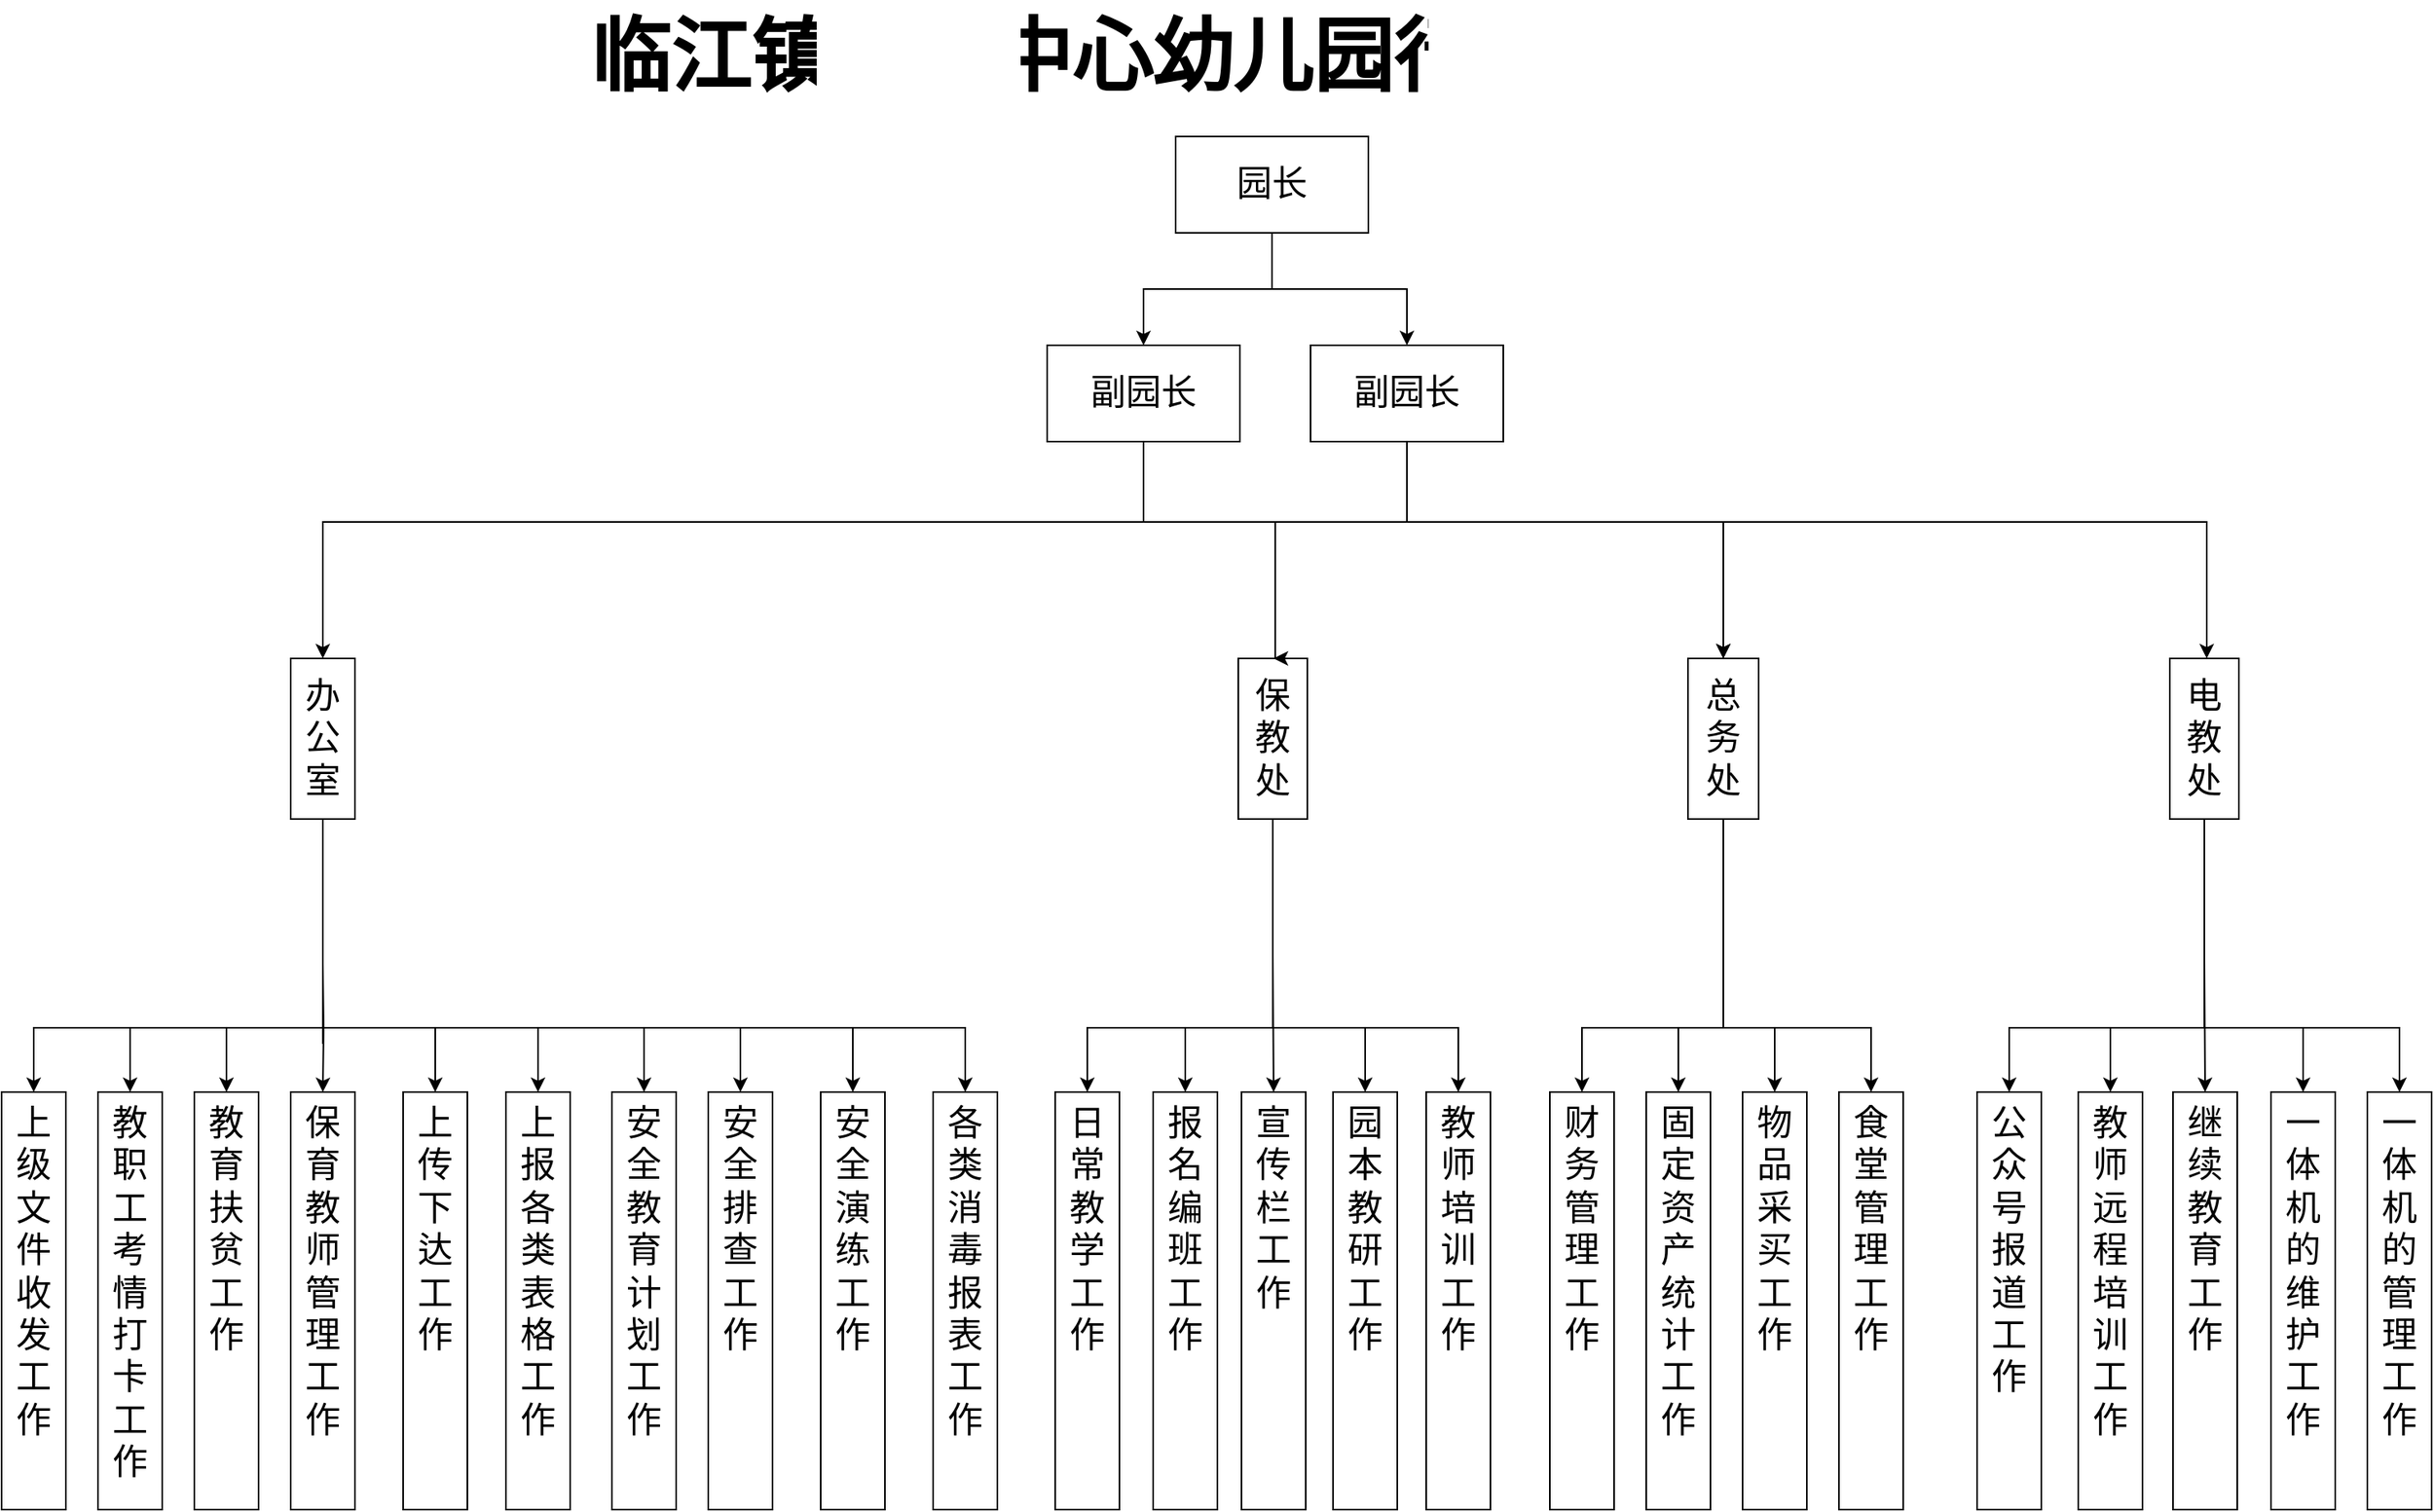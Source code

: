 <mxfile version="14.8.0" type="github">
  <diagram id="EPdFTwsxXow6yKQpClQg" name="Page-1">
    <mxGraphModel dx="1447" dy="767" grid="1" gridSize="10" guides="1" tooltips="1" connect="1" arrows="1" fold="1" page="1" pageScale="1" pageWidth="827" pageHeight="1169" math="0" shadow="0">
      <root>
        <mxCell id="0" />
        <mxCell id="1" parent="0" />
        <mxCell id="B3mxXPaatogXchF34-ks-50" style="edgeStyle=orthogonalEdgeStyle;rounded=0;orthogonalLoop=1;jettySize=auto;html=1;entryX=0.5;entryY=0;entryDx=0;entryDy=0;fontFamily=Verdana;fontSize=22;labelBorderColor=none;" parent="1" target="B3mxXPaatogXchF34-ks-20" edge="1">
          <mxGeometry relative="1" as="geometry">
            <mxPoint x="270" y="700" as="sourcePoint" />
            <Array as="points">
              <mxPoint x="90" y="700" />
            </Array>
          </mxGeometry>
        </mxCell>
        <mxCell id="B3mxXPaatogXchF34-ks-51" style="edgeStyle=orthogonalEdgeStyle;rounded=0;orthogonalLoop=1;jettySize=auto;html=1;entryX=0.5;entryY=0;entryDx=0;entryDy=0;fontFamily=Verdana;fontSize=22;exitX=0.5;exitY=1;exitDx=0;exitDy=0;labelBorderColor=none;" parent="1" target="B3mxXPaatogXchF34-ks-21" edge="1">
          <mxGeometry relative="1" as="geometry">
            <mxPoint x="270" y="660" as="sourcePoint" />
            <Array as="points">
              <mxPoint x="270" y="700" />
              <mxPoint x="150" y="700" />
            </Array>
          </mxGeometry>
        </mxCell>
        <mxCell id="B3mxXPaatogXchF34-ks-52" style="edgeStyle=orthogonalEdgeStyle;rounded=0;orthogonalLoop=1;jettySize=auto;html=1;entryX=0.5;entryY=0;entryDx=0;entryDy=0;fontFamily=Verdana;fontSize=22;labelBorderColor=none;" parent="1" target="B3mxXPaatogXchF34-ks-22" edge="1">
          <mxGeometry relative="1" as="geometry">
            <mxPoint x="270" y="580" as="sourcePoint" />
            <Array as="points">
              <mxPoint x="270" y="700" />
              <mxPoint x="210" y="700" />
            </Array>
          </mxGeometry>
        </mxCell>
        <mxCell id="B3mxXPaatogXchF34-ks-53" style="edgeStyle=orthogonalEdgeStyle;rounded=0;orthogonalLoop=1;jettySize=auto;html=1;entryX=0.5;entryY=0;entryDx=0;entryDy=0;fontFamily=Verdana;fontSize=22;exitX=0.5;exitY=1;exitDx=0;exitDy=0;labelBorderColor=none;" parent="1" target="B3mxXPaatogXchF34-ks-23" edge="1">
          <mxGeometry relative="1" as="geometry">
            <mxPoint x="270" y="660" as="sourcePoint" />
          </mxGeometry>
        </mxCell>
        <mxCell id="B3mxXPaatogXchF34-ks-55" style="edgeStyle=orthogonalEdgeStyle;rounded=0;orthogonalLoop=1;jettySize=auto;html=1;entryX=0.5;entryY=0;entryDx=0;entryDy=0;fontFamily=Verdana;fontSize=22;exitX=0.5;exitY=1;exitDx=0;exitDy=0;labelBorderColor=none;" parent="1" target="B3mxXPaatogXchF34-ks-34" edge="1">
          <mxGeometry relative="1" as="geometry">
            <mxPoint x="270" y="660" as="sourcePoint" />
            <Array as="points">
              <mxPoint x="270" y="700" />
              <mxPoint x="340" y="700" />
            </Array>
          </mxGeometry>
        </mxCell>
        <mxCell id="aNijLa5Wb7dYRHiopZRa-3" style="edgeStyle=orthogonalEdgeStyle;rounded=0;orthogonalLoop=1;jettySize=auto;html=1;entryX=0.5;entryY=0;entryDx=0;entryDy=0;labelBorderColor=none;fontSize=22;" parent="1" target="B3mxXPaatogXchF34-ks-37" edge="1">
          <mxGeometry relative="1" as="geometry">
            <Array as="points">
              <mxPoint x="270" y="700" />
              <mxPoint x="470" y="700" />
            </Array>
            <mxPoint x="270.0" y="660" as="sourcePoint" />
          </mxGeometry>
        </mxCell>
        <mxCell id="aNijLa5Wb7dYRHiopZRa-4" style="edgeStyle=orthogonalEdgeStyle;rounded=0;orthogonalLoop=1;jettySize=auto;html=1;entryX=0.5;entryY=0;entryDx=0;entryDy=0;labelBorderColor=none;fontSize=22;" parent="1" target="B3mxXPaatogXchF34-ks-39" edge="1">
          <mxGeometry relative="1" as="geometry">
            <Array as="points">
              <mxPoint x="270" y="700" />
              <mxPoint x="530" y="700" />
            </Array>
            <mxPoint x="270.0" y="660" as="sourcePoint" />
          </mxGeometry>
        </mxCell>
        <mxCell id="aNijLa5Wb7dYRHiopZRa-5" style="edgeStyle=orthogonalEdgeStyle;rounded=0;orthogonalLoop=1;jettySize=auto;html=1;entryX=0.5;entryY=0;entryDx=0;entryDy=0;labelBorderColor=none;fontSize=22;" parent="1" target="B3mxXPaatogXchF34-ks-40" edge="1">
          <mxGeometry relative="1" as="geometry">
            <Array as="points">
              <mxPoint x="270" y="700" />
              <mxPoint x="600" y="700" />
            </Array>
            <mxPoint x="270.0" y="660" as="sourcePoint" />
          </mxGeometry>
        </mxCell>
        <mxCell id="aNijLa5Wb7dYRHiopZRa-6" style="edgeStyle=orthogonalEdgeStyle;rounded=0;orthogonalLoop=1;jettySize=auto;html=1;entryX=0.5;entryY=0;entryDx=0;entryDy=0;labelBorderColor=none;fontSize=22;exitX=0.5;exitY=1;exitDx=0;exitDy=0;" parent="1" source="B3mxXPaatogXchF34-ks-17" target="B3mxXPaatogXchF34-ks-41" edge="1">
          <mxGeometry relative="1" as="geometry">
            <Array as="points">
              <mxPoint x="270" y="700" />
              <mxPoint x="670" y="700" />
            </Array>
            <mxPoint x="270.0" y="660" as="sourcePoint" />
          </mxGeometry>
        </mxCell>
        <mxCell id="B3mxXPaatogXchF34-ks-17" value="办&lt;br style=&quot;font-size: 22px;&quot;&gt;公&lt;br style=&quot;font-size: 22px;&quot;&gt;室" style="rounded=0;whiteSpace=wrap;html=1;shadow=0;labelBackgroundColor=none;fontFamily=Verdana;fontSize=22;align=center;verticalAlign=middle;labelBorderColor=none;" parent="1" vertex="1">
          <mxGeometry x="250" y="470" width="40" height="100" as="geometry" />
        </mxCell>
        <mxCell id="B3mxXPaatogXchF34-ks-95" style="edgeStyle=orthogonalEdgeStyle;rounded=0;orthogonalLoop=1;jettySize=auto;html=1;entryX=0.5;entryY=0;entryDx=0;entryDy=0;fontFamily=Verdana;fontSize=14;labelBorderColor=none;" parent="1" source="B3mxXPaatogXchF34-ks-1" target="B3mxXPaatogXchF34-ks-88" edge="1">
          <mxGeometry relative="1" as="geometry" />
        </mxCell>
        <mxCell id="B3mxXPaatogXchF34-ks-97" style="edgeStyle=orthogonalEdgeStyle;rounded=0;orthogonalLoop=1;jettySize=auto;html=1;entryX=0.5;entryY=0;entryDx=0;entryDy=0;fontFamily=Verdana;fontSize=14;strokeWidth=1;labelBorderColor=none;" parent="1" source="B3mxXPaatogXchF34-ks-1" target="B3mxXPaatogXchF34-ks-96" edge="1">
          <mxGeometry relative="1" as="geometry" />
        </mxCell>
        <mxCell id="B3mxXPaatogXchF34-ks-1" value="园长" style="rounded=0;whiteSpace=wrap;html=1;labelBorderColor=none;fontSize=22;" parent="1" vertex="1">
          <mxGeometry x="801" y="145" width="120" height="60" as="geometry" />
        </mxCell>
        <mxCell id="B3mxXPaatogXchF34-ks-62" style="edgeStyle=orthogonalEdgeStyle;rounded=0;orthogonalLoop=1;jettySize=auto;html=1;entryX=0.5;entryY=0;entryDx=0;entryDy=0;fontFamily=Verdana;fontSize=22;labelBorderColor=none;" parent="1" target="B3mxXPaatogXchF34-ks-28" edge="1">
          <mxGeometry relative="1" as="geometry">
            <Array as="points">
              <mxPoint x="863" y="700" />
              <mxPoint x="746" y="700" />
            </Array>
            <mxPoint x="863" y="700" as="sourcePoint" />
          </mxGeometry>
        </mxCell>
        <mxCell id="B3mxXPaatogXchF34-ks-63" style="edgeStyle=orthogonalEdgeStyle;rounded=0;orthogonalLoop=1;jettySize=auto;html=1;entryX=0.5;entryY=0;entryDx=0;entryDy=0;fontFamily=Verdana;fontSize=22;labelBorderColor=none;exitX=0.5;exitY=1;exitDx=0;exitDy=0;" parent="1" source="B3mxXPaatogXchF34-ks-8" target="B3mxXPaatogXchF34-ks-26" edge="1">
          <mxGeometry relative="1" as="geometry">
            <Array as="points">
              <mxPoint x="861" y="700" />
              <mxPoint x="807" y="700" />
            </Array>
            <mxPoint x="863" y="660" as="sourcePoint" />
          </mxGeometry>
        </mxCell>
        <mxCell id="vSMBCI047N4T-gMwt-12-6" style="edgeStyle=orthogonalEdgeStyle;rounded=0;orthogonalLoop=1;jettySize=auto;html=1;fontSize=22;" edge="1" parent="1" source="B3mxXPaatogXchF34-ks-8" target="vSMBCI047N4T-gMwt-12-4">
          <mxGeometry relative="1" as="geometry">
            <Array as="points">
              <mxPoint x="862" y="700" />
              <mxPoint x="977" y="700" />
            </Array>
          </mxGeometry>
        </mxCell>
        <mxCell id="vSMBCI047N4T-gMwt-12-10" style="edgeStyle=orthogonalEdgeStyle;rounded=0;orthogonalLoop=1;jettySize=auto;html=1;fontSize=22;" edge="1" parent="1" source="B3mxXPaatogXchF34-ks-8" target="B3mxXPaatogXchF34-ks-29">
          <mxGeometry relative="1" as="geometry" />
        </mxCell>
        <mxCell id="vSMBCI047N4T-gMwt-12-11" style="edgeStyle=orthogonalEdgeStyle;rounded=0;orthogonalLoop=1;jettySize=auto;html=1;fontSize=22;" edge="1" parent="1" source="B3mxXPaatogXchF34-ks-8" target="B3mxXPaatogXchF34-ks-36">
          <mxGeometry relative="1" as="geometry">
            <Array as="points">
              <mxPoint x="861" y="700" />
              <mxPoint x="919" y="700" />
            </Array>
          </mxGeometry>
        </mxCell>
        <mxCell id="B3mxXPaatogXchF34-ks-8" value="保&lt;br style=&quot;font-size: 22px;&quot;&gt;教&lt;br style=&quot;font-size: 22px;&quot;&gt;处" style="rounded=0;whiteSpace=wrap;html=1;labelBorderColor=none;fontSize=22;" parent="1" vertex="1">
          <mxGeometry x="840" y="470" width="43" height="100" as="geometry" />
        </mxCell>
        <mxCell id="vSMBCI047N4T-gMwt-12-19" style="edgeStyle=orthogonalEdgeStyle;rounded=0;orthogonalLoop=1;jettySize=auto;html=1;entryX=0.5;entryY=0;entryDx=0;entryDy=0;fontSize=22;" edge="1" parent="1" source="B3mxXPaatogXchF34-ks-18" target="B3mxXPaatogXchF34-ks-48">
          <mxGeometry relative="1" as="geometry">
            <Array as="points">
              <mxPoint x="1142" y="700" />
              <mxPoint x="1054" y="700" />
            </Array>
          </mxGeometry>
        </mxCell>
        <mxCell id="vSMBCI047N4T-gMwt-12-20" style="edgeStyle=orthogonalEdgeStyle;rounded=0;orthogonalLoop=1;jettySize=auto;html=1;entryX=0.5;entryY=0;entryDx=0;entryDy=0;fontSize=22;" edge="1" parent="1" source="B3mxXPaatogXchF34-ks-18" target="B3mxXPaatogXchF34-ks-47">
          <mxGeometry relative="1" as="geometry">
            <Array as="points">
              <mxPoint x="1142" y="700" />
              <mxPoint x="1114" y="700" />
            </Array>
          </mxGeometry>
        </mxCell>
        <mxCell id="vSMBCI047N4T-gMwt-12-21" style="edgeStyle=orthogonalEdgeStyle;rounded=0;orthogonalLoop=1;jettySize=auto;html=1;entryX=0.5;entryY=0;entryDx=0;entryDy=0;fontSize=22;" edge="1" parent="1" source="B3mxXPaatogXchF34-ks-18" target="B3mxXPaatogXchF34-ks-46">
          <mxGeometry relative="1" as="geometry">
            <Array as="points">
              <mxPoint x="1142" y="700" />
              <mxPoint x="1174" y="700" />
            </Array>
          </mxGeometry>
        </mxCell>
        <mxCell id="vSMBCI047N4T-gMwt-12-22" style="edgeStyle=orthogonalEdgeStyle;rounded=0;orthogonalLoop=1;jettySize=auto;html=1;entryX=0.5;entryY=0;entryDx=0;entryDy=0;fontSize=22;" edge="1" parent="1" source="B3mxXPaatogXchF34-ks-18" target="B3mxXPaatogXchF34-ks-45">
          <mxGeometry relative="1" as="geometry">
            <Array as="points">
              <mxPoint x="1142" y="700" />
              <mxPoint x="1234" y="700" />
            </Array>
          </mxGeometry>
        </mxCell>
        <mxCell id="B3mxXPaatogXchF34-ks-18" value="总&lt;br style=&quot;font-size: 22px;&quot;&gt;务&lt;br style=&quot;font-size: 22px;&quot;&gt;处" style="rounded=0;whiteSpace=wrap;html=1;labelBorderColor=none;fontSize=22;" parent="1" vertex="1">
          <mxGeometry x="1120" y="470" width="44" height="100" as="geometry" />
        </mxCell>
        <mxCell id="vSMBCI047N4T-gMwt-12-14" style="edgeStyle=orthogonalEdgeStyle;rounded=0;orthogonalLoop=1;jettySize=auto;html=1;entryX=0.5;entryY=0;entryDx=0;entryDy=0;fontSize=22;" edge="1" parent="1" source="B3mxXPaatogXchF34-ks-19" target="B3mxXPaatogXchF34-ks-24">
          <mxGeometry relative="1" as="geometry">
            <Array as="points">
              <mxPoint x="1442" y="700" />
              <mxPoint x="1320" y="700" />
            </Array>
          </mxGeometry>
        </mxCell>
        <mxCell id="vSMBCI047N4T-gMwt-12-15" style="edgeStyle=orthogonalEdgeStyle;rounded=0;orthogonalLoop=1;jettySize=auto;html=1;entryX=0.5;entryY=0;entryDx=0;entryDy=0;fontSize=22;" edge="1" parent="1" source="B3mxXPaatogXchF34-ks-19" target="B3mxXPaatogXchF34-ks-44">
          <mxGeometry relative="1" as="geometry">
            <Array as="points">
              <mxPoint x="1442" y="700" />
              <mxPoint x="1383" y="700" />
            </Array>
          </mxGeometry>
        </mxCell>
        <mxCell id="vSMBCI047N4T-gMwt-12-16" style="edgeStyle=orthogonalEdgeStyle;rounded=0;orthogonalLoop=1;jettySize=auto;html=1;entryX=0.5;entryY=0;entryDx=0;entryDy=0;fontSize=22;" edge="1" parent="1" source="B3mxXPaatogXchF34-ks-19" target="B3mxXPaatogXchF34-ks-43">
          <mxGeometry relative="1" as="geometry" />
        </mxCell>
        <mxCell id="vSMBCI047N4T-gMwt-12-17" style="edgeStyle=orthogonalEdgeStyle;rounded=0;orthogonalLoop=1;jettySize=auto;html=1;entryX=0.5;entryY=0;entryDx=0;entryDy=0;fontSize=22;" edge="1" parent="1" source="B3mxXPaatogXchF34-ks-19" target="B3mxXPaatogXchF34-ks-42">
          <mxGeometry relative="1" as="geometry">
            <Array as="points">
              <mxPoint x="1442" y="700" />
              <mxPoint x="1503" y="700" />
            </Array>
          </mxGeometry>
        </mxCell>
        <mxCell id="vSMBCI047N4T-gMwt-12-18" style="edgeStyle=orthogonalEdgeStyle;rounded=0;orthogonalLoop=1;jettySize=auto;html=1;entryX=0.5;entryY=0;entryDx=0;entryDy=0;fontSize=22;" edge="1" parent="1" source="B3mxXPaatogXchF34-ks-19" target="B3mxXPaatogXchF34-ks-38">
          <mxGeometry relative="1" as="geometry">
            <Array as="points">
              <mxPoint x="1442" y="700" />
              <mxPoint x="1563" y="700" />
            </Array>
          </mxGeometry>
        </mxCell>
        <mxCell id="B3mxXPaatogXchF34-ks-19" value="电&lt;br style=&quot;font-size: 22px;&quot;&gt;教&lt;br style=&quot;font-size: 22px;&quot;&gt;处" style="rounded=0;whiteSpace=wrap;html=1;labelBorderColor=none;fontSize=22;" parent="1" vertex="1">
          <mxGeometry x="1420" y="470" width="43" height="100" as="geometry" />
        </mxCell>
        <mxCell id="B3mxXPaatogXchF34-ks-20" value="上&lt;br style=&quot;font-size: 22px;&quot;&gt;级&lt;br style=&quot;font-size: 22px;&quot;&gt;文&lt;br style=&quot;font-size: 22px;&quot;&gt;件&lt;br style=&quot;font-size: 22px;&quot;&gt;收&lt;br style=&quot;font-size: 22px;&quot;&gt;发&lt;br style=&quot;font-size: 22px;&quot;&gt;工&lt;br style=&quot;font-size: 22px;&quot;&gt;作" style="rounded=0;whiteSpace=wrap;html=1;shadow=0;labelBackgroundColor=none;fontFamily=Verdana;fontSize=22;align=center;verticalAlign=top;labelBorderColor=none;labelPosition=center;verticalLabelPosition=middle;" parent="1" vertex="1">
          <mxGeometry x="70" y="740" width="40" height="260" as="geometry" />
        </mxCell>
        <mxCell id="B3mxXPaatogXchF34-ks-21" value="教&lt;br style=&quot;font-size: 22px;&quot;&gt;职&lt;br style=&quot;font-size: 22px;&quot;&gt;工&lt;br style=&quot;font-size: 22px;&quot;&gt;考&lt;br style=&quot;font-size: 22px;&quot;&gt;情&lt;br style=&quot;font-size: 22px;&quot;&gt;打&lt;br style=&quot;font-size: 22px;&quot;&gt;卡&lt;br style=&quot;font-size: 22px;&quot;&gt;工&lt;br style=&quot;font-size: 22px;&quot;&gt;作" style="rounded=0;whiteSpace=wrap;html=1;shadow=0;labelBackgroundColor=none;fontFamily=Verdana;fontSize=22;align=center;verticalAlign=top;labelBorderColor=none;" parent="1" vertex="1">
          <mxGeometry x="130" y="740" width="40" height="260" as="geometry" />
        </mxCell>
        <mxCell id="B3mxXPaatogXchF34-ks-22" value="教&lt;br style=&quot;font-size: 22px;&quot;&gt;育&lt;br style=&quot;font-size: 22px;&quot;&gt;扶&lt;br style=&quot;font-size: 22px;&quot;&gt;贫&lt;br style=&quot;font-size: 22px;&quot;&gt;工&lt;br style=&quot;font-size: 22px;&quot;&gt;作" style="rounded=0;whiteSpace=wrap;html=1;shadow=0;labelBackgroundColor=none;fontFamily=Verdana;fontSize=22;align=center;verticalAlign=top;labelBorderColor=none;" parent="1" vertex="1">
          <mxGeometry x="190" y="740" width="40" height="260" as="geometry" />
        </mxCell>
        <mxCell id="B3mxXPaatogXchF34-ks-23" value="保&lt;br style=&quot;font-size: 22px;&quot;&gt;育&lt;br style=&quot;font-size: 22px;&quot;&gt;教&lt;br style=&quot;font-size: 22px;&quot;&gt;师&lt;br style=&quot;font-size: 22px;&quot;&gt;管&lt;br style=&quot;font-size: 22px;&quot;&gt;理&lt;br style=&quot;font-size: 22px;&quot;&gt;工&lt;br style=&quot;font-size: 22px;&quot;&gt;作" style="rounded=0;whiteSpace=wrap;html=1;shadow=0;labelBackgroundColor=none;fontFamily=Verdana;fontSize=22;align=center;verticalAlign=top;labelBorderColor=none;" parent="1" vertex="1">
          <mxGeometry x="250" y="740" width="40" height="260" as="geometry" />
        </mxCell>
        <mxCell id="B3mxXPaatogXchF34-ks-24" value="公&lt;br style=&quot;font-size: 22px;&quot;&gt;众&lt;br style=&quot;font-size: 22px;&quot;&gt;号&lt;br style=&quot;font-size: 22px;&quot;&gt;报&lt;br style=&quot;font-size: 22px;&quot;&gt;道&lt;br style=&quot;font-size: 22px;&quot;&gt;工&lt;br style=&quot;font-size: 22px;&quot;&gt;作" style="rounded=0;whiteSpace=wrap;html=1;shadow=0;labelBackgroundColor=none;fontFamily=Verdana;fontSize=22;align=center;verticalAlign=top;labelBorderColor=none;" parent="1" vertex="1">
          <mxGeometry x="1300" y="740" width="40" height="260" as="geometry" />
        </mxCell>
        <mxCell id="B3mxXPaatogXchF34-ks-25" value="上&lt;br style=&quot;font-size: 22px;&quot;&gt;报&lt;br style=&quot;font-size: 22px;&quot;&gt;各&lt;br style=&quot;font-size: 22px;&quot;&gt;类&lt;br style=&quot;font-size: 22px;&quot;&gt;表&lt;br style=&quot;font-size: 22px;&quot;&gt;格&lt;br style=&quot;font-size: 22px;&quot;&gt;工&lt;br style=&quot;font-size: 22px;&quot;&gt;作" style="rounded=0;whiteSpace=wrap;html=1;shadow=0;labelBackgroundColor=none;fontFamily=Verdana;fontSize=22;align=center;verticalAlign=top;labelBorderColor=none;" parent="1" vertex="1">
          <mxGeometry x="384" y="740" width="40" height="260" as="geometry" />
        </mxCell>
        <mxCell id="B3mxXPaatogXchF34-ks-26" value="报&lt;br style=&quot;font-size: 22px;&quot;&gt;名&lt;br style=&quot;font-size: 22px;&quot;&gt;编&lt;br style=&quot;font-size: 22px;&quot;&gt;班&lt;br style=&quot;font-size: 22px;&quot;&gt;工&lt;br style=&quot;font-size: 22px;&quot;&gt;作" style="rounded=0;whiteSpace=wrap;html=1;shadow=0;labelBackgroundColor=none;fontFamily=Verdana;fontSize=22;align=center;verticalAlign=top;labelBorderColor=none;" parent="1" vertex="1">
          <mxGeometry x="787" y="740" width="40" height="260" as="geometry" />
        </mxCell>
        <mxCell id="B3mxXPaatogXchF34-ks-28" value="日&lt;br style=&quot;font-size: 22px;&quot;&gt;常&lt;br style=&quot;font-size: 22px;&quot;&gt;教&lt;br style=&quot;font-size: 22px;&quot;&gt;学&lt;br style=&quot;font-size: 22px;&quot;&gt;工&lt;br style=&quot;font-size: 22px;&quot;&gt;作" style="rounded=0;whiteSpace=wrap;html=1;shadow=0;labelBackgroundColor=none;fontFamily=Verdana;fontSize=22;align=center;verticalAlign=top;labelBorderColor=none;" parent="1" vertex="1">
          <mxGeometry x="726" y="740" width="40" height="260" as="geometry" />
        </mxCell>
        <mxCell id="B3mxXPaatogXchF34-ks-29" value="宣&lt;br style=&quot;font-size: 22px;&quot;&gt;传&lt;br style=&quot;font-size: 22px;&quot;&gt;栏&lt;br style=&quot;font-size: 22px;&quot;&gt;工&lt;br style=&quot;font-size: 22px;&quot;&gt;作" style="rounded=0;whiteSpace=wrap;html=1;shadow=0;labelBackgroundColor=none;fontFamily=Verdana;fontSize=22;align=center;verticalAlign=top;labelBorderColor=none;" parent="1" vertex="1">
          <mxGeometry x="842" y="740" width="40" height="260" as="geometry" />
        </mxCell>
        <mxCell id="B3mxXPaatogXchF34-ks-34" value="上&lt;br style=&quot;font-size: 22px;&quot;&gt;传&lt;br style=&quot;font-size: 22px;&quot;&gt;下&lt;br style=&quot;font-size: 22px;&quot;&gt;达&lt;br style=&quot;font-size: 22px;&quot;&gt;工&lt;br style=&quot;font-size: 22px;&quot;&gt;作" style="rounded=0;whiteSpace=wrap;html=1;shadow=0;labelBackgroundColor=none;fontFamily=Verdana;fontSize=22;align=center;verticalAlign=top;labelBorderColor=none;" parent="1" vertex="1">
          <mxGeometry x="320" y="740" width="40" height="260" as="geometry" />
        </mxCell>
        <mxCell id="B3mxXPaatogXchF34-ks-36" value="园&lt;br style=&quot;font-size: 22px;&quot;&gt;本&lt;br style=&quot;font-size: 22px;&quot;&gt;教&lt;br style=&quot;font-size: 22px;&quot;&gt;研&lt;br style=&quot;font-size: 22px;&quot;&gt;工&lt;br style=&quot;font-size: 22px;&quot;&gt;作" style="rounded=0;whiteSpace=wrap;html=1;shadow=0;labelBackgroundColor=none;fontFamily=Verdana;fontSize=22;align=center;verticalAlign=top;labelBorderColor=none;" parent="1" vertex="1">
          <mxGeometry x="899" y="740" width="40" height="260" as="geometry" />
        </mxCell>
        <mxCell id="B3mxXPaatogXchF34-ks-37" value="安&lt;br style=&quot;font-size: 22px;&quot;&gt;全&lt;br style=&quot;font-size: 22px;&quot;&gt;教&lt;br style=&quot;font-size: 22px;&quot;&gt;育&lt;br style=&quot;font-size: 22px;&quot;&gt;计&lt;br style=&quot;font-size: 22px;&quot;&gt;划&lt;br style=&quot;font-size: 22px;&quot;&gt;工&lt;br style=&quot;font-size: 22px;&quot;&gt;作" style="rounded=0;whiteSpace=wrap;html=1;shadow=0;labelBackgroundColor=none;fontFamily=Verdana;fontSize=22;align=center;verticalAlign=top;labelBorderColor=none;" parent="1" vertex="1">
          <mxGeometry x="450" y="740" width="40" height="260" as="geometry" />
        </mxCell>
        <mxCell id="B3mxXPaatogXchF34-ks-38" value="一&lt;br style=&quot;font-size: 22px;&quot;&gt;体&lt;br style=&quot;font-size: 22px;&quot;&gt;机&lt;br style=&quot;font-size: 22px;&quot;&gt;的&lt;br style=&quot;font-size: 22px;&quot;&gt;管&lt;br style=&quot;font-size: 22px;&quot;&gt;理&lt;br style=&quot;font-size: 22px;&quot;&gt;工&lt;br style=&quot;font-size: 22px;&quot;&gt;作" style="rounded=0;whiteSpace=wrap;html=1;shadow=0;labelBackgroundColor=none;fontFamily=Verdana;fontSize=22;align=center;verticalAlign=top;labelBorderColor=none;" parent="1" vertex="1">
          <mxGeometry x="1543" y="740" width="40" height="260" as="geometry" />
        </mxCell>
        <mxCell id="B3mxXPaatogXchF34-ks-39" value="安&lt;br style=&quot;font-size: 22px;&quot;&gt;全&lt;br style=&quot;font-size: 22px;&quot;&gt;排&lt;br style=&quot;font-size: 22px;&quot;&gt;查&lt;br style=&quot;font-size: 22px;&quot;&gt;工&lt;br style=&quot;font-size: 22px;&quot;&gt;作" style="rounded=0;whiteSpace=wrap;html=1;shadow=0;labelBackgroundColor=none;fontFamily=Verdana;fontSize=22;align=center;verticalAlign=top;labelBorderColor=none;" parent="1" vertex="1">
          <mxGeometry x="510" y="740" width="40" height="260" as="geometry" />
        </mxCell>
        <mxCell id="B3mxXPaatogXchF34-ks-40" value="安&lt;br style=&quot;font-size: 22px;&quot;&gt;全&lt;br style=&quot;font-size: 22px;&quot;&gt;演&lt;br style=&quot;font-size: 22px;&quot;&gt;练&lt;br style=&quot;font-size: 22px;&quot;&gt;工&lt;br style=&quot;font-size: 22px;&quot;&gt;作" style="rounded=0;whiteSpace=wrap;html=1;shadow=0;labelBackgroundColor=none;fontFamily=Verdana;fontSize=22;align=center;verticalAlign=top;labelBorderColor=none;" parent="1" vertex="1">
          <mxGeometry x="580" y="740" width="40" height="260" as="geometry" />
        </mxCell>
        <mxCell id="B3mxXPaatogXchF34-ks-41" value="各&lt;br style=&quot;font-size: 22px;&quot;&gt;类&lt;br style=&quot;font-size: 22px;&quot;&gt;消&lt;br style=&quot;font-size: 22px;&quot;&gt;毒&lt;br style=&quot;font-size: 22px;&quot;&gt;报&lt;br style=&quot;font-size: 22px;&quot;&gt;表&lt;br style=&quot;font-size: 22px;&quot;&gt;工&lt;br style=&quot;font-size: 22px;&quot;&gt;作" style="rounded=0;whiteSpace=wrap;html=1;shadow=0;labelBackgroundColor=none;fontFamily=Verdana;fontSize=22;align=center;verticalAlign=top;labelBorderColor=none;" parent="1" vertex="1">
          <mxGeometry x="650" y="740" width="40" height="260" as="geometry" />
        </mxCell>
        <mxCell id="B3mxXPaatogXchF34-ks-42" value="一&lt;br style=&quot;font-size: 22px;&quot;&gt;体&lt;br style=&quot;font-size: 22px;&quot;&gt;机&lt;br style=&quot;font-size: 22px;&quot;&gt;的&lt;br style=&quot;font-size: 22px;&quot;&gt;维&lt;br style=&quot;font-size: 22px;&quot;&gt;护&lt;br style=&quot;font-size: 22px;&quot;&gt;工&lt;br style=&quot;font-size: 22px;&quot;&gt;作" style="rounded=0;whiteSpace=wrap;html=1;shadow=0;labelBackgroundColor=none;fontFamily=Verdana;fontSize=22;align=center;verticalAlign=top;labelBorderColor=none;" parent="1" vertex="1">
          <mxGeometry x="1483" y="740" width="40" height="260" as="geometry" />
        </mxCell>
        <mxCell id="B3mxXPaatogXchF34-ks-43" value="继&lt;br style=&quot;font-size: 22px;&quot;&gt;续&lt;br style=&quot;font-size: 22px;&quot;&gt;教&lt;br style=&quot;font-size: 22px;&quot;&gt;育&lt;br style=&quot;font-size: 22px;&quot;&gt;工&lt;br style=&quot;font-size: 22px;&quot;&gt;作" style="rounded=0;whiteSpace=wrap;html=1;shadow=0;labelBackgroundColor=none;fontFamily=Verdana;fontSize=22;align=center;verticalAlign=top;labelBorderColor=none;" parent="1" vertex="1">
          <mxGeometry x="1422" y="740" width="40" height="260" as="geometry" />
        </mxCell>
        <mxCell id="B3mxXPaatogXchF34-ks-44" value="教&lt;br style=&quot;font-size: 22px;&quot;&gt;师&lt;br style=&quot;font-size: 22px;&quot;&gt;远&lt;br style=&quot;font-size: 22px;&quot;&gt;程&lt;br style=&quot;font-size: 22px;&quot;&gt;培&lt;br style=&quot;font-size: 22px;&quot;&gt;训&lt;br style=&quot;font-size: 22px;&quot;&gt;工&lt;br style=&quot;font-size: 22px;&quot;&gt;作" style="rounded=0;whiteSpace=wrap;html=1;shadow=0;labelBackgroundColor=none;fontFamily=Verdana;fontSize=22;align=center;verticalAlign=top;labelBorderColor=none;" parent="1" vertex="1">
          <mxGeometry x="1363" y="740" width="40" height="260" as="geometry" />
        </mxCell>
        <mxCell id="B3mxXPaatogXchF34-ks-45" value="食&lt;br style=&quot;font-size: 22px;&quot;&gt;堂&lt;br style=&quot;font-size: 22px;&quot;&gt;管&lt;br style=&quot;font-size: 22px;&quot;&gt;理&lt;br style=&quot;font-size: 22px;&quot;&gt;工&lt;br style=&quot;font-size: 22px;&quot;&gt;作" style="rounded=0;whiteSpace=wrap;html=1;shadow=0;labelBackgroundColor=none;fontFamily=Verdana;fontSize=22;align=center;verticalAlign=top;labelBorderColor=none;" parent="1" vertex="1">
          <mxGeometry x="1214" y="740" width="40" height="260" as="geometry" />
        </mxCell>
        <mxCell id="B3mxXPaatogXchF34-ks-46" value="物&lt;br style=&quot;font-size: 22px;&quot;&gt;品&lt;br style=&quot;font-size: 22px;&quot;&gt;采&lt;br style=&quot;font-size: 22px;&quot;&gt;买&lt;br style=&quot;font-size: 22px;&quot;&gt;工&lt;br style=&quot;font-size: 22px;&quot;&gt;作" style="rounded=0;whiteSpace=wrap;html=1;shadow=0;labelBackgroundColor=none;fontFamily=Verdana;fontSize=22;align=center;verticalAlign=top;labelBorderColor=none;" parent="1" vertex="1">
          <mxGeometry x="1154" y="740" width="40" height="260" as="geometry" />
        </mxCell>
        <mxCell id="B3mxXPaatogXchF34-ks-47" value="固&lt;br style=&quot;font-size: 22px;&quot;&gt;定&lt;br style=&quot;font-size: 22px;&quot;&gt;资&lt;br style=&quot;font-size: 22px;&quot;&gt;产&lt;br style=&quot;font-size: 22px;&quot;&gt;统&lt;br style=&quot;font-size: 22px;&quot;&gt;计&lt;br style=&quot;font-size: 22px;&quot;&gt;工&lt;br style=&quot;font-size: 22px;&quot;&gt;作" style="rounded=0;whiteSpace=wrap;html=1;shadow=0;labelBackgroundColor=none;fontFamily=Verdana;fontSize=22;align=center;verticalAlign=top;labelBorderColor=none;" parent="1" vertex="1">
          <mxGeometry x="1094" y="740" width="40" height="260" as="geometry" />
        </mxCell>
        <mxCell id="B3mxXPaatogXchF34-ks-48" value="财&lt;br style=&quot;font-size: 22px;&quot;&gt;务&lt;br style=&quot;font-size: 22px;&quot;&gt;管&lt;br style=&quot;font-size: 22px;&quot;&gt;理&lt;br style=&quot;font-size: 22px;&quot;&gt;工&lt;br style=&quot;font-size: 22px;&quot;&gt;作" style="rounded=0;whiteSpace=wrap;html=1;shadow=0;labelBackgroundColor=none;fontFamily=Verdana;fontSize=22;align=center;verticalAlign=top;labelBorderColor=none;" parent="1" vertex="1">
          <mxGeometry x="1034" y="740" width="40" height="260" as="geometry" />
        </mxCell>
        <mxCell id="B3mxXPaatogXchF34-ks-60" style="edgeStyle=orthogonalEdgeStyle;rounded=0;orthogonalLoop=1;jettySize=auto;html=1;entryX=0.5;entryY=0;entryDx=0;entryDy=0;fontFamily=Verdana;fontSize=22;labelBorderColor=none;" parent="1" target="B3mxXPaatogXchF34-ks-25" edge="1">
          <mxGeometry relative="1" as="geometry">
            <mxPoint x="270" y="710" as="sourcePoint" />
            <mxPoint x="470" y="740" as="targetPoint" />
            <Array as="points">
              <mxPoint x="270" y="700" />
              <mxPoint x="404" y="700" />
            </Array>
          </mxGeometry>
        </mxCell>
        <mxCell id="B3mxXPaatogXchF34-ks-90" style="edgeStyle=orthogonalEdgeStyle;rounded=0;orthogonalLoop=1;jettySize=auto;html=1;entryX=0.5;entryY=0;entryDx=0;entryDy=0;fontFamily=Verdana;fontSize=22;strokeWidth=1;labelBorderColor=none;" parent="1" source="B3mxXPaatogXchF34-ks-88" target="B3mxXPaatogXchF34-ks-17" edge="1">
          <mxGeometry relative="1" as="geometry">
            <Array as="points">
              <mxPoint x="781" y="385" />
              <mxPoint x="270" y="385" />
            </Array>
          </mxGeometry>
        </mxCell>
        <mxCell id="B3mxXPaatogXchF34-ks-91" style="edgeStyle=orthogonalEdgeStyle;rounded=0;orthogonalLoop=1;jettySize=auto;html=1;fontFamily=Verdana;fontSize=22;labelBorderColor=none;" parent="1" source="B3mxXPaatogXchF34-ks-88" edge="1">
          <mxGeometry relative="1" as="geometry">
            <mxPoint x="862" y="470" as="targetPoint" />
            <Array as="points">
              <mxPoint x="781" y="385" />
              <mxPoint x="863" y="385" />
            </Array>
          </mxGeometry>
        </mxCell>
        <mxCell id="B3mxXPaatogXchF34-ks-93" style="edgeStyle=orthogonalEdgeStyle;rounded=0;orthogonalLoop=1;jettySize=auto;html=1;entryX=0.5;entryY=0;entryDx=0;entryDy=0;fontFamily=Verdana;fontSize=22;labelBorderColor=none;" parent="1" source="B3mxXPaatogXchF34-ks-88" target="B3mxXPaatogXchF34-ks-18" edge="1">
          <mxGeometry relative="1" as="geometry">
            <Array as="points">
              <mxPoint x="781" y="385" />
              <mxPoint x="1142" y="385" />
            </Array>
            <mxPoint x="1267" y="425" as="targetPoint" />
          </mxGeometry>
        </mxCell>
        <mxCell id="B3mxXPaatogXchF34-ks-94" style="edgeStyle=orthogonalEdgeStyle;rounded=0;orthogonalLoop=1;jettySize=auto;html=1;fontFamily=Verdana;fontSize=22;labelBorderColor=none;" parent="1" source="B3mxXPaatogXchF34-ks-88" target="B3mxXPaatogXchF34-ks-19" edge="1">
          <mxGeometry relative="1" as="geometry">
            <Array as="points">
              <mxPoint x="781" y="385" />
              <mxPoint x="1443" y="385" />
            </Array>
          </mxGeometry>
        </mxCell>
        <mxCell id="B3mxXPaatogXchF34-ks-88" value="副园长" style="rounded=0;whiteSpace=wrap;html=1;labelBorderColor=none;fontSize=22;" parent="1" vertex="1">
          <mxGeometry x="721" y="275" width="120" height="60" as="geometry" />
        </mxCell>
        <mxCell id="aNijLa5Wb7dYRHiopZRa-2" style="edgeStyle=orthogonalEdgeStyle;rounded=0;orthogonalLoop=1;jettySize=auto;html=1;entryX=0.5;entryY=0;entryDx=0;entryDy=0;labelBorderColor=none;fontSize=22;" parent="1" source="B3mxXPaatogXchF34-ks-96" target="B3mxXPaatogXchF34-ks-18" edge="1">
          <mxGeometry relative="1" as="geometry">
            <mxPoint x="1267" y="425" as="targetPoint" />
            <Array as="points">
              <mxPoint x="945" y="385" />
              <mxPoint x="1142" y="385" />
            </Array>
          </mxGeometry>
        </mxCell>
        <mxCell id="B3mxXPaatogXchF34-ks-96" value="副园长" style="rounded=0;whiteSpace=wrap;html=1;labelBorderColor=none;fontSize=22;" parent="1" vertex="1">
          <mxGeometry x="885" y="275" width="120" height="60" as="geometry" />
        </mxCell>
        <mxCell id="aNijLa5Wb7dYRHiopZRa-7" value="临江镇公办中心幼儿园行政管理示意图" style="text;html=1;align=center;verticalAlign=middle;resizable=0;points=[];autosize=1;strokeColor=none;fontSize=50;fontStyle=1;labelBorderColor=none;" parent="1" vertex="1">
          <mxGeometry x="426" y="60" width="870" height="70" as="geometry" />
        </mxCell>
        <mxCell id="vSMBCI047N4T-gMwt-12-4" value="教师培训工作" style="rounded=0;whiteSpace=wrap;html=1;shadow=0;labelBackgroundColor=none;fontFamily=Verdana;fontSize=22;align=center;verticalAlign=top;labelBorderColor=none;" vertex="1" parent="1">
          <mxGeometry x="957" y="740" width="40" height="260" as="geometry" />
        </mxCell>
      </root>
    </mxGraphModel>
  </diagram>
</mxfile>
